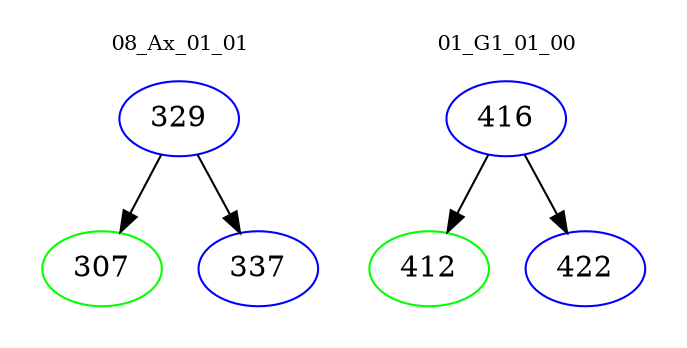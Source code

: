digraph{
subgraph cluster_0 {
color = white
label = "08_Ax_01_01";
fontsize=10;
T0_329 [label="329", color="blue"]
T0_329 -> T0_307 [color="black"]
T0_307 [label="307", color="green"]
T0_329 -> T0_337 [color="black"]
T0_337 [label="337", color="blue"]
}
subgraph cluster_1 {
color = white
label = "01_G1_01_00";
fontsize=10;
T1_416 [label="416", color="blue"]
T1_416 -> T1_412 [color="black"]
T1_412 [label="412", color="green"]
T1_416 -> T1_422 [color="black"]
T1_422 [label="422", color="blue"]
}
}
